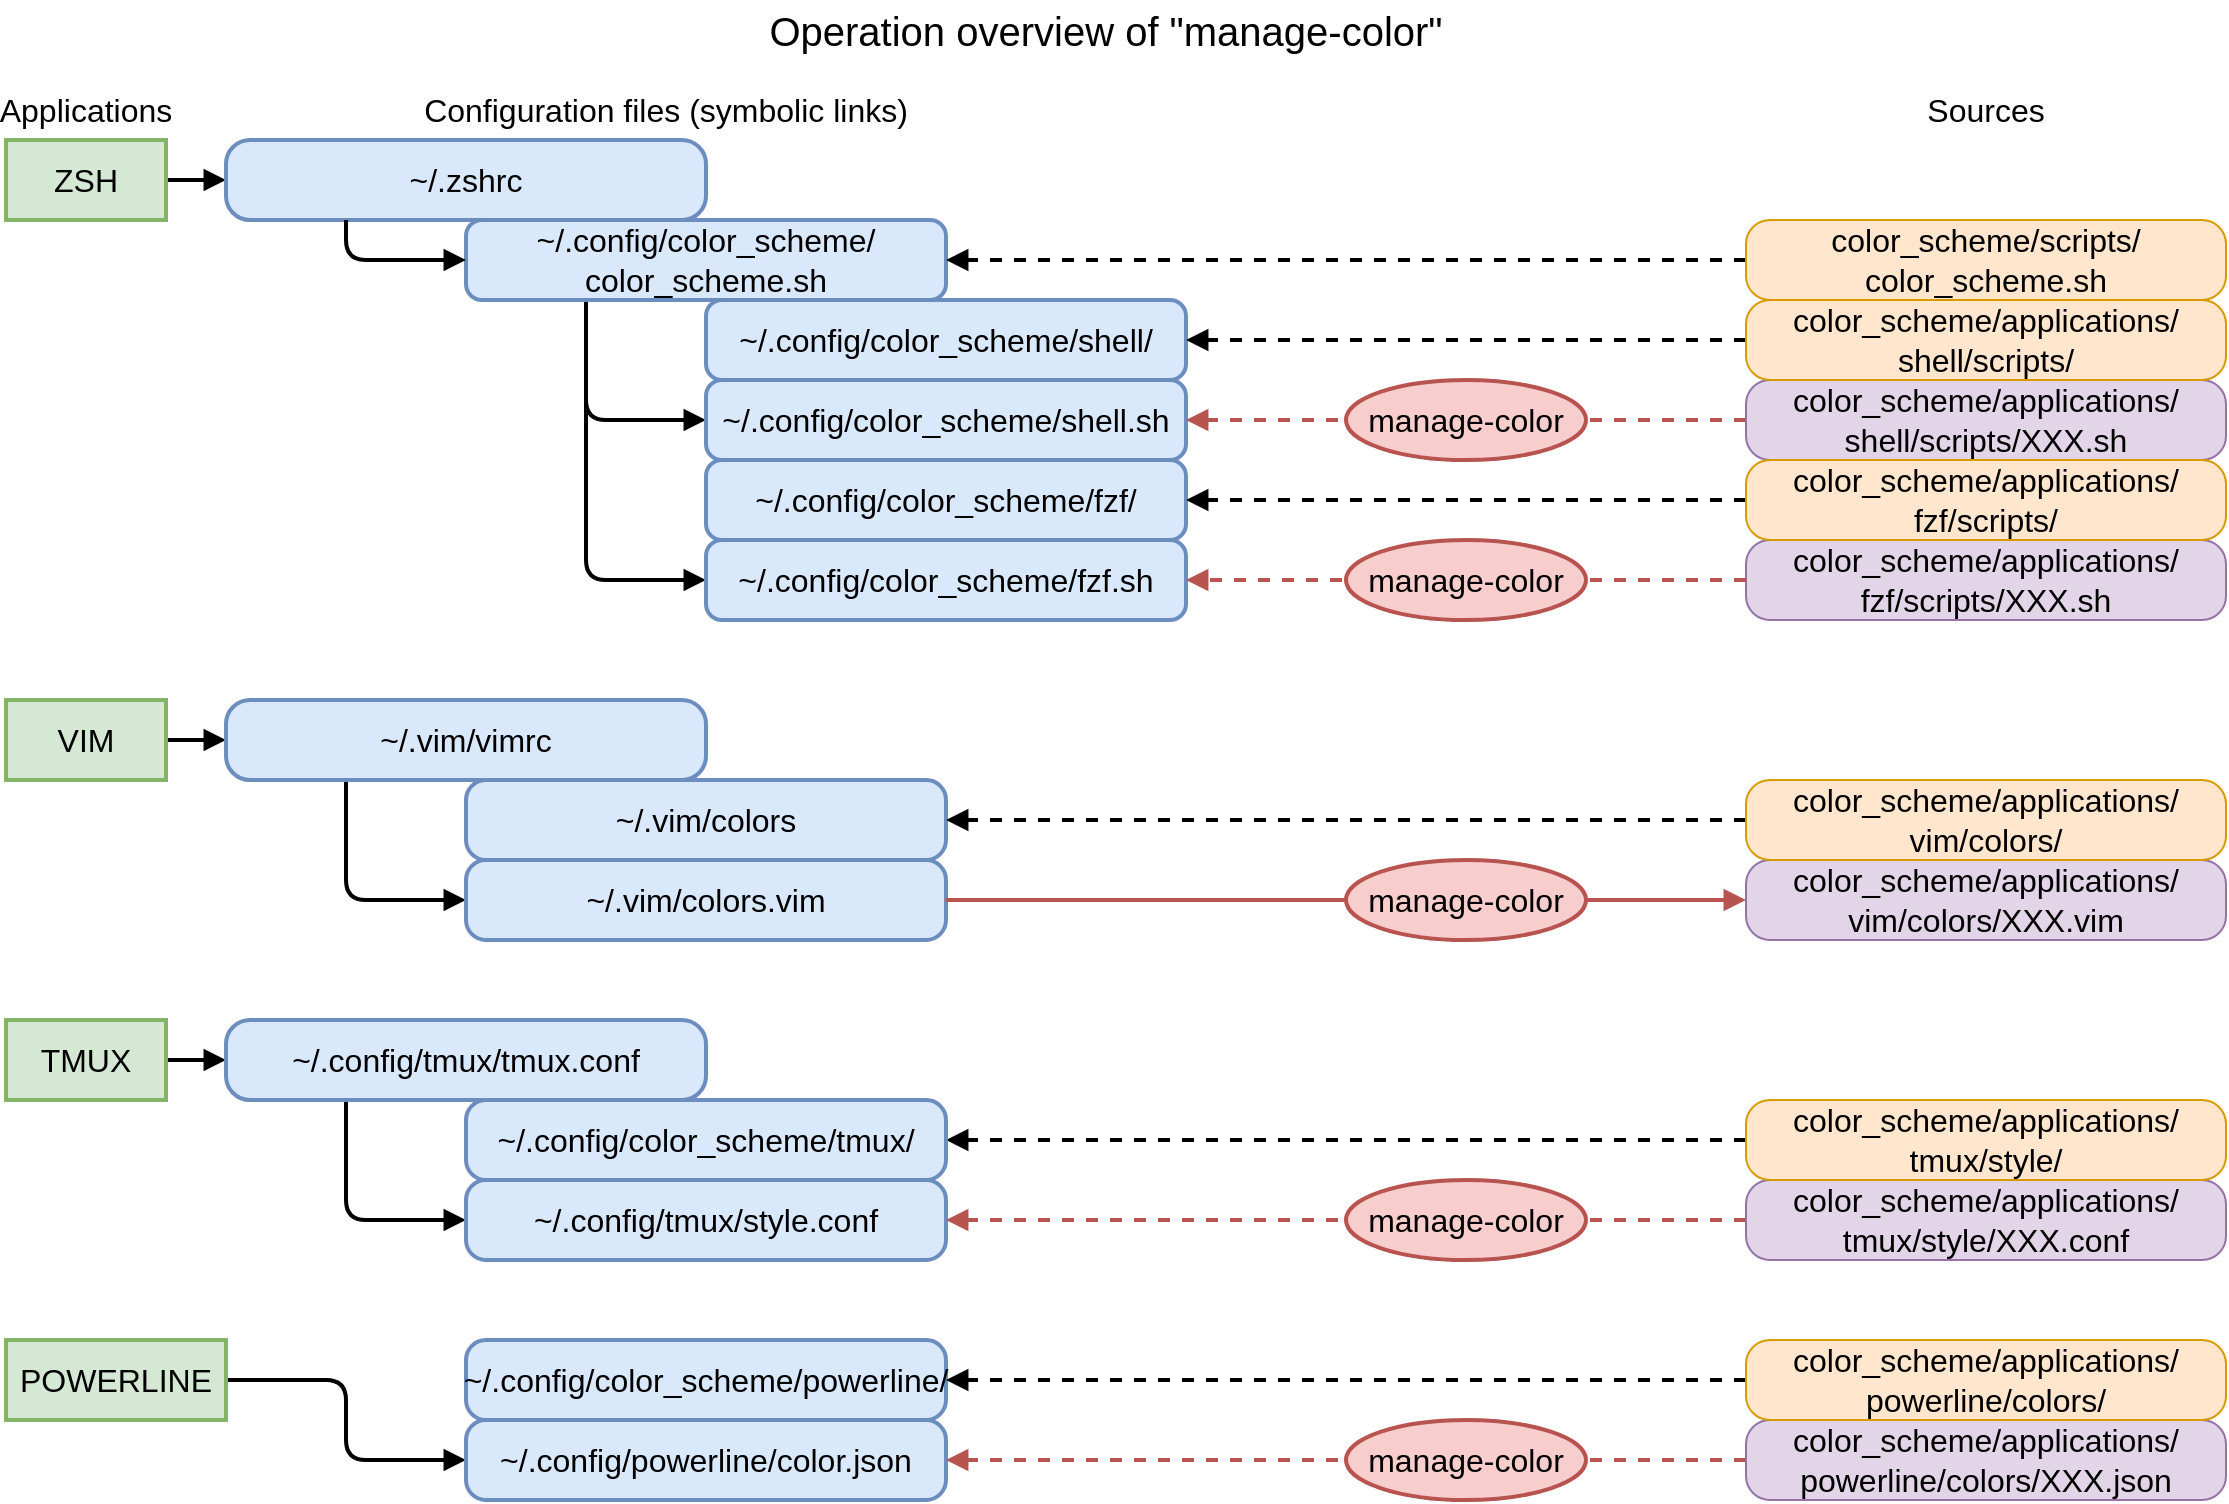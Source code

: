 <mxfile version="15.5.6" type="device"><diagram id="W8UUVqBCVU1PhLZmd4Tl" name="ページ1"><mxGraphModel dx="530" dy="481" grid="1" gridSize="10" guides="1" tooltips="1" connect="1" arrows="1" fold="1" page="1" pageScale="1" pageWidth="827" pageHeight="1169" math="0" shadow="0"><root><mxCell id="0"/><mxCell id="1" parent="0"/><mxCell id="Dofcgx1r0u2JZPhKdHxG-19" style="edgeStyle=orthogonalEdgeStyle;rounded=1;orthogonalLoop=1;jettySize=auto;html=1;exitX=1;exitY=0.5;exitDx=0;exitDy=0;entryX=0;entryY=0.5;entryDx=0;entryDy=0;endArrow=block;endFill=1;strokeWidth=2;" parent="1" source="Dofcgx1r0u2JZPhKdHxG-1" target="Dofcgx1r0u2JZPhKdHxG-2" edge="1"><mxGeometry relative="1" as="geometry"/></mxCell><mxCell id="Dofcgx1r0u2JZPhKdHxG-1" value="ZSH" style="rounded=0;whiteSpace=wrap;html=1;strokeWidth=2;fillColor=#d5e8d4;strokeColor=#82b366;fontSize=16;" parent="1" vertex="1"><mxGeometry x="10" y="80" width="80" height="40" as="geometry"/></mxCell><mxCell id="Dofcgx1r0u2JZPhKdHxG-2" value="~/.zshrc" style="rounded=1;whiteSpace=wrap;html=1;arcSize=30;strokeWidth=2;fillColor=#dae8fc;strokeColor=#6c8ebf;fontSize=16;" parent="1" vertex="1"><mxGeometry x="120" y="80" width="240" height="40" as="geometry"/></mxCell><mxCell id="Dofcgx1r0u2JZPhKdHxG-3" value="Applications" style="text;html=1;strokeColor=none;fillColor=none;align=center;verticalAlign=middle;whiteSpace=wrap;rounded=0;fontSize=16;" parent="1" vertex="1"><mxGeometry x="10" y="50" width="80" height="30" as="geometry"/></mxCell><mxCell id="Dofcgx1r0u2JZPhKdHxG-24" style="edgeStyle=orthogonalEdgeStyle;rounded=1;orthogonalLoop=1;jettySize=auto;html=1;exitX=0.25;exitY=1;exitDx=0;exitDy=0;entryX=0;entryY=0.5;entryDx=0;entryDy=0;endArrow=block;endFill=1;strokeWidth=2;" parent="1" source="Dofcgx1r0u2JZPhKdHxG-10" target="Dofcgx1r0u2JZPhKdHxG-22" edge="1"><mxGeometry relative="1" as="geometry"><mxPoint x="300" y="200" as="sourcePoint"/></mxGeometry></mxCell><mxCell id="Dofcgx1r0u2JZPhKdHxG-25" style="edgeStyle=orthogonalEdgeStyle;rounded=1;orthogonalLoop=1;jettySize=auto;html=1;exitX=0.25;exitY=1;exitDx=0;exitDy=0;entryX=0;entryY=0.5;entryDx=0;entryDy=0;endArrow=block;endFill=1;strokeWidth=2;" parent="1" source="Dofcgx1r0u2JZPhKdHxG-10" target="Dofcgx1r0u2JZPhKdHxG-23" edge="1"><mxGeometry relative="1" as="geometry"><mxPoint x="300" y="200" as="sourcePoint"/><Array as="points"><mxPoint x="300" y="300"/></Array></mxGeometry></mxCell><mxCell id="Dofcgx1r0u2JZPhKdHxG-10" value="~/.config/color_scheme/&lt;br&gt;color_scheme.sh" style="rounded=1;whiteSpace=wrap;html=1;arcSize=20;strokeWidth=2;fillColor=#dae8fc;strokeColor=#6c8ebf;fontSize=16;" parent="1" vertex="1"><mxGeometry x="240" y="120" width="240" height="40" as="geometry"/></mxCell><mxCell id="Dofcgx1r0u2JZPhKdHxG-15" style="edgeStyle=orthogonalEdgeStyle;rounded=1;orthogonalLoop=1;jettySize=auto;html=1;entryX=0;entryY=0.5;entryDx=0;entryDy=0;strokeWidth=2;endArrow=block;endFill=1;exitX=0.25;exitY=1;exitDx=0;exitDy=0;" parent="1" source="Dofcgx1r0u2JZPhKdHxG-2" target="Dofcgx1r0u2JZPhKdHxG-10" edge="1"><mxGeometry relative="1" as="geometry"><mxPoint x="250" y="130" as="sourcePoint"/><mxPoint x="330" y="270" as="targetPoint"/><Array as="points"><mxPoint x="180" y="140"/></Array></mxGeometry></mxCell><mxCell id="Dofcgx1r0u2JZPhKdHxG-20" value="Configuration files (symbolic links)" style="text;html=1;strokeColor=none;fillColor=none;align=center;verticalAlign=middle;whiteSpace=wrap;rounded=0;fontSize=16;" parent="1" vertex="1"><mxGeometry x="200" y="50" width="280" height="30" as="geometry"/></mxCell><mxCell id="Dofcgx1r0u2JZPhKdHxG-114" style="edgeStyle=orthogonalEdgeStyle;rounded=1;orthogonalLoop=1;jettySize=auto;html=1;exitX=1;exitY=0.5;exitDx=0;exitDy=0;entryX=0;entryY=0.5;entryDx=0;entryDy=0;fontSize=12;endArrow=block;endFill=1;strokeWidth=2;" parent="1" source="Dofcgx1r0u2JZPhKdHxG-21" target="Dofcgx1r0u2JZPhKdHxG-28" edge="1"><mxGeometry relative="1" as="geometry"/></mxCell><mxCell id="Dofcgx1r0u2JZPhKdHxG-21" value="VIM" style="rounded=0;whiteSpace=wrap;html=1;strokeWidth=2;fillColor=#d5e8d4;strokeColor=#82b366;fontSize=16;" parent="1" vertex="1"><mxGeometry x="10" y="360" width="80" height="40" as="geometry"/></mxCell><mxCell id="Dofcgx1r0u2JZPhKdHxG-22" value="~/.config/color_scheme/shell.sh" style="rounded=1;whiteSpace=wrap;html=1;arcSize=20;strokeWidth=2;fillColor=#dae8fc;strokeColor=#6c8ebf;fontSize=16;" parent="1" vertex="1"><mxGeometry x="360" y="200" width="240" height="40" as="geometry"/></mxCell><mxCell id="Dofcgx1r0u2JZPhKdHxG-23" value="~/.config/color_scheme/fzf.sh" style="rounded=1;whiteSpace=wrap;html=1;arcSize=20;strokeWidth=2;fillColor=#dae8fc;strokeColor=#6c8ebf;fontSize=16;" parent="1" vertex="1"><mxGeometry x="360" y="280" width="240" height="40" as="geometry"/></mxCell><mxCell id="Dofcgx1r0u2JZPhKdHxG-26" value="Operation overview of &quot;manage-color&quot;" style="text;html=1;strokeColor=none;fillColor=none;align=center;verticalAlign=middle;whiteSpace=wrap;rounded=0;fontSize=20;" parent="1" vertex="1"><mxGeometry x="340" y="10" width="440" height="30" as="geometry"/></mxCell><mxCell id="Dofcgx1r0u2JZPhKdHxG-39" style="edgeStyle=orthogonalEdgeStyle;rounded=1;orthogonalLoop=1;jettySize=auto;html=1;exitX=0.25;exitY=1;exitDx=0;exitDy=0;entryX=0;entryY=0.5;entryDx=0;entryDy=0;fontSize=18;endArrow=block;endFill=1;strokeWidth=2;" parent="1" source="Dofcgx1r0u2JZPhKdHxG-28" target="Dofcgx1r0u2JZPhKdHxG-33" edge="1"><mxGeometry relative="1" as="geometry"/></mxCell><mxCell id="Dofcgx1r0u2JZPhKdHxG-28" value="~/.vim/vimrc" style="rounded=1;whiteSpace=wrap;html=1;arcSize=30;strokeWidth=2;fillColor=#dae8fc;strokeColor=#6c8ebf;fontSize=16;" parent="1" vertex="1"><mxGeometry x="120" y="360" width="240" height="40" as="geometry"/></mxCell><mxCell id="Dofcgx1r0u2JZPhKdHxG-33" value="~/.vim/colors.vim" style="rounded=1;whiteSpace=wrap;html=1;arcSize=25;strokeWidth=2;fillColor=#dae8fc;strokeColor=#6c8ebf;fontSize=16;" parent="1" vertex="1"><mxGeometry x="240" y="440" width="240" height="40" as="geometry"/></mxCell><mxCell id="Dofcgx1r0u2JZPhKdHxG-67" style="edgeStyle=orthogonalEdgeStyle;rounded=1;orthogonalLoop=1;jettySize=auto;html=1;exitX=0;exitY=0.5;exitDx=0;exitDy=0;entryX=1;entryY=0.5;entryDx=0;entryDy=0;fontSize=12;endArrow=none;endFill=0;strokeWidth=2;fillColor=#f8cecc;strokeColor=#b85450;startArrow=block;startFill=1;" parent="1" source="Dofcgx1r0u2JZPhKdHxG-35" target="Dofcgx1r0u2JZPhKdHxG-33" edge="1"><mxGeometry relative="1" as="geometry"><mxPoint x="840" y="820" as="sourcePoint"/></mxGeometry></mxCell><mxCell id="Dofcgx1r0u2JZPhKdHxG-35" value="color_scheme/applications/&lt;br style=&quot;font-size: 16px;&quot;&gt;vim/colors/XXX.vim" style="rounded=1;whiteSpace=wrap;html=1;arcSize=30;fillColor=#e1d5e7;strokeColor=#9673a6;fontSize=16;" parent="1" vertex="1"><mxGeometry x="880" y="440" width="240" height="40" as="geometry"/></mxCell><mxCell id="Dofcgx1r0u2JZPhKdHxG-42" value="manage-color" style="ellipse;whiteSpace=wrap;html=1;fontSize=16;strokeWidth=2;fillColor=#f8cecc;strokeColor=#b85450;" parent="1" vertex="1"><mxGeometry x="680" y="440" width="120" height="40" as="geometry"/></mxCell><mxCell id="Dofcgx1r0u2JZPhKdHxG-63" style="edgeStyle=orthogonalEdgeStyle;rounded=1;orthogonalLoop=1;jettySize=auto;html=1;exitX=0;exitY=0.5;exitDx=0;exitDy=0;entryX=1;entryY=0.5;entryDx=0;entryDy=0;fontSize=12;endArrow=block;endFill=1;strokeWidth=2;dashed=1;fillColor=#f8cecc;strokeColor=#b85450;" parent="1" source="Dofcgx1r0u2JZPhKdHxG-43" target="Dofcgx1r0u2JZPhKdHxG-22" edge="1"><mxGeometry relative="1" as="geometry"><Array as="points"><mxPoint x="780" y="220"/><mxPoint x="780" y="220"/></Array></mxGeometry></mxCell><mxCell id="Dofcgx1r0u2JZPhKdHxG-43" value="color_scheme/applications/&lt;br style=&quot;font-size: 16px;&quot;&gt;shell/scripts/XXX.sh" style="rounded=1;whiteSpace=wrap;html=1;arcSize=30;fillColor=#e1d5e7;strokeColor=#9673a6;fontSize=16;" parent="1" vertex="1"><mxGeometry x="880" y="200" width="240" height="40" as="geometry"/></mxCell><mxCell id="Dofcgx1r0u2JZPhKdHxG-64" style="edgeStyle=orthogonalEdgeStyle;rounded=1;orthogonalLoop=1;jettySize=auto;html=1;exitX=0;exitY=0.5;exitDx=0;exitDy=0;entryX=1;entryY=0.5;entryDx=0;entryDy=0;fontSize=12;endArrow=block;endFill=1;strokeWidth=2;dashed=1;fillColor=#f8cecc;strokeColor=#b85450;startArrow=none;" parent="1" source="Dofcgx1r0u2JZPhKdHxG-41" target="Dofcgx1r0u2JZPhKdHxG-23" edge="1"><mxGeometry relative="1" as="geometry"><Array as="points"><mxPoint x="780" y="300"/></Array></mxGeometry></mxCell><mxCell id="Dofcgx1r0u2JZPhKdHxG-44" value="color_scheme/applications/&lt;br style=&quot;font-size: 16px;&quot;&gt;fzf/scripts/XXX.sh" style="rounded=1;whiteSpace=wrap;html=1;arcSize=30;fillColor=#e1d5e7;strokeColor=#9673a6;fontSize=16;" parent="1" vertex="1"><mxGeometry x="880" y="280" width="240" height="40" as="geometry"/></mxCell><mxCell id="Dofcgx1r0u2JZPhKdHxG-115" style="edgeStyle=orthogonalEdgeStyle;rounded=1;orthogonalLoop=1;jettySize=auto;html=1;exitX=1;exitY=0.5;exitDx=0;exitDy=0;entryX=0;entryY=0.5;entryDx=0;entryDy=0;fontSize=12;endArrow=block;endFill=1;strokeWidth=2;" parent="1" source="Dofcgx1r0u2JZPhKdHxG-45" target="Dofcgx1r0u2JZPhKdHxG-46" edge="1"><mxGeometry relative="1" as="geometry"/></mxCell><mxCell id="Dofcgx1r0u2JZPhKdHxG-45" value="TMUX" style="rounded=0;whiteSpace=wrap;html=1;strokeWidth=2;fillColor=#d5e8d4;strokeColor=#82b366;fontSize=16;" parent="1" vertex="1"><mxGeometry x="10" y="520" width="80" height="40" as="geometry"/></mxCell><mxCell id="Dofcgx1r0u2JZPhKdHxG-118" style="edgeStyle=orthogonalEdgeStyle;rounded=1;orthogonalLoop=1;jettySize=auto;html=1;exitX=0.25;exitY=1;exitDx=0;exitDy=0;entryX=0;entryY=0.5;entryDx=0;entryDy=0;fontSize=12;endArrow=block;endFill=1;strokeWidth=2;" parent="1" source="Dofcgx1r0u2JZPhKdHxG-46" target="Dofcgx1r0u2JZPhKdHxG-81" edge="1"><mxGeometry relative="1" as="geometry"/></mxCell><mxCell id="Dofcgx1r0u2JZPhKdHxG-46" value="~/.config/tmux/tmux.conf" style="rounded=1;whiteSpace=wrap;html=1;arcSize=30;strokeWidth=2;fillColor=#dae8fc;strokeColor=#6c8ebf;fontSize=16;" parent="1" vertex="1"><mxGeometry x="120" y="520" width="240" height="40" as="geometry"/></mxCell><mxCell id="Dofcgx1r0u2JZPhKdHxG-62" style="edgeStyle=orthogonalEdgeStyle;rounded=1;orthogonalLoop=1;jettySize=auto;html=1;exitX=0;exitY=0.5;exitDx=0;exitDy=0;fontSize=12;endArrow=block;endFill=1;strokeWidth=2;dashed=1;" parent="1" source="Dofcgx1r0u2JZPhKdHxG-55" target="Dofcgx1r0u2JZPhKdHxG-10" edge="1"><mxGeometry relative="1" as="geometry"/></mxCell><mxCell id="Dofcgx1r0u2JZPhKdHxG-55" value="color_scheme/scripts/&lt;br style=&quot;font-size: 16px;&quot;&gt;color_scheme.sh" style="rounded=1;whiteSpace=wrap;html=1;arcSize=30;fillColor=#ffe6cc;strokeColor=#d79b00;fontSize=16;" parent="1" vertex="1"><mxGeometry x="880" y="120" width="240" height="40" as="geometry"/></mxCell><mxCell id="Dofcgx1r0u2JZPhKdHxG-40" value="manage-color" style="ellipse;whiteSpace=wrap;html=1;fontSize=16;strokeWidth=2;fillColor=#f8cecc;strokeColor=#b85450;" parent="1" vertex="1"><mxGeometry x="680" y="200" width="120" height="40" as="geometry"/></mxCell><mxCell id="Dofcgx1r0u2JZPhKdHxG-81" value="~/.config/tmux/style.conf" style="rounded=1;whiteSpace=wrap;html=1;arcSize=25;strokeWidth=2;fillColor=#dae8fc;strokeColor=#6c8ebf;fontSize=16;" parent="1" vertex="1"><mxGeometry x="240" y="600" width="240" height="40" as="geometry"/></mxCell><mxCell id="Dofcgx1r0u2JZPhKdHxG-103" style="edgeStyle=orthogonalEdgeStyle;rounded=1;orthogonalLoop=1;jettySize=auto;html=1;exitX=0;exitY=0.5;exitDx=0;exitDy=0;entryX=1;entryY=0.5;entryDx=0;entryDy=0;fontSize=16;endArrow=block;endFill=1;strokeWidth=2;dashed=1;fillColor=#f8cecc;strokeColor=#b85450;" parent="1" source="Dofcgx1r0u2JZPhKdHxG-97" target="Dofcgx1r0u2JZPhKdHxG-81" edge="1"><mxGeometry relative="1" as="geometry"/></mxCell><mxCell id="Dofcgx1r0u2JZPhKdHxG-97" value="color_scheme/applications/&lt;br style=&quot;font-size: 16px;&quot;&gt;tmux/style/XXX.conf" style="rounded=1;whiteSpace=wrap;html=1;arcSize=30;fillColor=#e1d5e7;strokeColor=#9673a6;fontSize=16;" parent="1" vertex="1"><mxGeometry x="880" y="600" width="240" height="40" as="geometry"/></mxCell><mxCell id="Dofcgx1r0u2JZPhKdHxG-104" value="manage-color" style="ellipse;whiteSpace=wrap;html=1;fontSize=16;strokeWidth=2;fillColor=#f8cecc;strokeColor=#b85450;" parent="1" vertex="1"><mxGeometry x="680" y="600" width="120" height="40" as="geometry"/></mxCell><mxCell id="Dofcgx1r0u2JZPhKdHxG-126" style="edgeStyle=orthogonalEdgeStyle;rounded=1;orthogonalLoop=1;jettySize=auto;html=1;exitX=1;exitY=0.5;exitDx=0;exitDy=0;entryX=0;entryY=0.5;entryDx=0;entryDy=0;fontSize=12;endArrow=block;endFill=1;strokeWidth=2;" parent="1" source="Dofcgx1r0u2JZPhKdHxG-113" target="Dofcgx1r0u2JZPhKdHxG-120" edge="1"><mxGeometry relative="1" as="geometry"/></mxCell><mxCell id="Dofcgx1r0u2JZPhKdHxG-113" value="POWERLINE" style="rounded=0;whiteSpace=wrap;html=1;strokeWidth=2;fillColor=#d5e8d4;strokeColor=#82b366;fontSize=16;" parent="1" vertex="1"><mxGeometry x="10" y="680" width="110" height="40" as="geometry"/></mxCell><mxCell id="Dofcgx1r0u2JZPhKdHxG-120" value="~/.config/powerline/color.json" style="rounded=1;whiteSpace=wrap;html=1;arcSize=25;strokeWidth=2;fillColor=#dae8fc;strokeColor=#6c8ebf;fontSize=16;" parent="1" vertex="1"><mxGeometry x="240" y="720" width="240" height="40" as="geometry"/></mxCell><mxCell id="Dofcgx1r0u2JZPhKdHxG-133" style="edgeStyle=orthogonalEdgeStyle;rounded=1;orthogonalLoop=1;jettySize=auto;html=1;exitX=0;exitY=0.5;exitDx=0;exitDy=0;entryX=1;entryY=0.5;entryDx=0;entryDy=0;fontSize=12;endArrow=block;endFill=1;strokeWidth=2;dashed=1;fillColor=#f8cecc;strokeColor=#b85450;" parent="1" source="Dofcgx1r0u2JZPhKdHxG-122" target="Dofcgx1r0u2JZPhKdHxG-120" edge="1"><mxGeometry relative="1" as="geometry"/></mxCell><mxCell id="Dofcgx1r0u2JZPhKdHxG-122" value="color_scheme/applications/&lt;br style=&quot;font-size: 16px&quot;&gt;powerline/colors/XXX.json" style="rounded=1;whiteSpace=wrap;html=1;arcSize=30;fillColor=#e1d5e7;strokeColor=#9673a6;fontSize=16;" parent="1" vertex="1"><mxGeometry x="880" y="720" width="240" height="40" as="geometry"/></mxCell><mxCell id="Dofcgx1r0u2JZPhKdHxG-121" value="manage-color" style="ellipse;whiteSpace=wrap;html=1;fontSize=16;strokeWidth=2;fillColor=#f8cecc;strokeColor=#b85450;" parent="1" vertex="1"><mxGeometry x="680" y="720" width="120" height="40" as="geometry"/></mxCell><mxCell id="u4MTWutTrNZgBM2eUGOs-1" value="~/.config/color_scheme/shell/" style="rounded=1;whiteSpace=wrap;html=1;arcSize=20;strokeWidth=2;fillColor=#dae8fc;strokeColor=#6c8ebf;fontSize=16;" parent="1" vertex="1"><mxGeometry x="360" y="160" width="240" height="40" as="geometry"/></mxCell><mxCell id="u4MTWutTrNZgBM2eUGOs-3" style="edgeStyle=orthogonalEdgeStyle;rounded=0;orthogonalLoop=1;jettySize=auto;html=1;exitX=0;exitY=0.5;exitDx=0;exitDy=0;entryX=1;entryY=0.5;entryDx=0;entryDy=0;strokeWidth=2;dashed=1;endArrow=block;endFill=1;" parent="1" source="u4MTWutTrNZgBM2eUGOs-2" target="u4MTWutTrNZgBM2eUGOs-1" edge="1"><mxGeometry relative="1" as="geometry"/></mxCell><mxCell id="u4MTWutTrNZgBM2eUGOs-2" value="color_scheme/applications/&lt;br style=&quot;font-size: 16px&quot;&gt;shell/scripts/" style="rounded=1;whiteSpace=wrap;html=1;arcSize=30;fillColor=#ffe6cc;strokeColor=#d79b00;fontSize=16;" parent="1" vertex="1"><mxGeometry x="880" y="160" width="240" height="40" as="geometry"/></mxCell><mxCell id="u4MTWutTrNZgBM2eUGOs-4" value="~/.config/color_scheme/fzf/" style="rounded=1;whiteSpace=wrap;html=1;arcSize=20;strokeWidth=2;fillColor=#dae8fc;strokeColor=#6c8ebf;fontSize=16;" parent="1" vertex="1"><mxGeometry x="360" y="240" width="240" height="40" as="geometry"/></mxCell><mxCell id="u4MTWutTrNZgBM2eUGOs-6" style="edgeStyle=orthogonalEdgeStyle;rounded=0;orthogonalLoop=1;jettySize=auto;html=1;entryX=1;entryY=0.5;entryDx=0;entryDy=0;dashed=1;endArrow=block;endFill=1;strokeWidth=2;exitX=0;exitY=0.5;exitDx=0;exitDy=0;" parent="1" source="u4MTWutTrNZgBM2eUGOs-5" target="u4MTWutTrNZgBM2eUGOs-4" edge="1"><mxGeometry relative="1" as="geometry"><mxPoint x="840" y="250" as="sourcePoint"/></mxGeometry></mxCell><mxCell id="u4MTWutTrNZgBM2eUGOs-5" value="color_scheme/applications/&lt;br style=&quot;font-size: 16px&quot;&gt;fzf/scripts/" style="rounded=1;whiteSpace=wrap;html=1;arcSize=30;fillColor=#ffe6cc;strokeColor=#d79b00;fontSize=16;" parent="1" vertex="1"><mxGeometry x="880" y="240" width="240" height="40" as="geometry"/></mxCell><mxCell id="u4MTWutTrNZgBM2eUGOs-9" value="~/.vim/colors" style="rounded=1;whiteSpace=wrap;html=1;arcSize=25;strokeWidth=2;fillColor=#dae8fc;strokeColor=#6c8ebf;fontSize=16;" parent="1" vertex="1"><mxGeometry x="240" y="400" width="240" height="40" as="geometry"/></mxCell><mxCell id="u4MTWutTrNZgBM2eUGOs-12" style="edgeStyle=orthogonalEdgeStyle;rounded=1;orthogonalLoop=1;jettySize=auto;html=1;exitX=0;exitY=0.5;exitDx=0;exitDy=0;entryX=1;entryY=0.5;entryDx=0;entryDy=0;dashed=1;endArrow=block;endFill=1;strokeWidth=2;" parent="1" source="u4MTWutTrNZgBM2eUGOs-10" target="u4MTWutTrNZgBM2eUGOs-9" edge="1"><mxGeometry relative="1" as="geometry"/></mxCell><mxCell id="u4MTWutTrNZgBM2eUGOs-10" value="color_scheme/applications/&lt;br style=&quot;font-size: 16px&quot;&gt;vim/colors/" style="rounded=1;whiteSpace=wrap;html=1;arcSize=30;fillColor=#ffe6cc;strokeColor=#d79b00;fontSize=16;" parent="1" vertex="1"><mxGeometry x="880" y="400" width="240" height="40" as="geometry"/></mxCell><mxCell id="u4MTWutTrNZgBM2eUGOs-11" value="" style="edgeStyle=orthogonalEdgeStyle;rounded=1;orthogonalLoop=1;jettySize=auto;html=1;exitX=0;exitY=0.5;exitDx=0;exitDy=0;entryX=1;entryY=0.5;entryDx=0;entryDy=0;fontSize=12;endArrow=none;endFill=1;strokeWidth=2;dashed=1;fillColor=#f8cecc;strokeColor=#b85450;" parent="1" source="Dofcgx1r0u2JZPhKdHxG-44" target="Dofcgx1r0u2JZPhKdHxG-41" edge="1"><mxGeometry relative="1" as="geometry"><mxPoint x="880" y="300" as="sourcePoint"/><mxPoint x="600" y="300" as="targetPoint"/><Array as="points"><mxPoint x="780" y="300"/></Array></mxGeometry></mxCell><mxCell id="Dofcgx1r0u2JZPhKdHxG-41" value="manage-color" style="ellipse;whiteSpace=wrap;html=1;fontSize=16;strokeWidth=2;fillColor=#f8cecc;strokeColor=#b85450;" parent="1" vertex="1"><mxGeometry x="680" y="280" width="120" height="40" as="geometry"/></mxCell><mxCell id="u4MTWutTrNZgBM2eUGOs-15" style="edgeStyle=orthogonalEdgeStyle;rounded=1;orthogonalLoop=1;jettySize=auto;html=1;exitX=0;exitY=0.5;exitDx=0;exitDy=0;entryX=1;entryY=0.5;entryDx=0;entryDy=0;dashed=1;endArrow=block;endFill=1;strokeWidth=2;" parent="1" source="u4MTWutTrNZgBM2eUGOs-13" target="u4MTWutTrNZgBM2eUGOs-14" edge="1"><mxGeometry relative="1" as="geometry"/></mxCell><mxCell id="u4MTWutTrNZgBM2eUGOs-13" value="color_scheme/applications/&lt;br style=&quot;font-size: 16px&quot;&gt;tmux/style/" style="rounded=1;whiteSpace=wrap;html=1;arcSize=30;fillColor=#ffe6cc;strokeColor=#d79b00;fontSize=16;" parent="1" vertex="1"><mxGeometry x="880" y="560" width="240" height="40" as="geometry"/></mxCell><mxCell id="u4MTWutTrNZgBM2eUGOs-14" value="~/.config/color_scheme/tmux/" style="rounded=1;whiteSpace=wrap;html=1;arcSize=25;strokeWidth=2;fillColor=#dae8fc;strokeColor=#6c8ebf;fontSize=16;" parent="1" vertex="1"><mxGeometry x="240" y="560" width="240" height="40" as="geometry"/></mxCell><mxCell id="u4MTWutTrNZgBM2eUGOs-16" value="~/.config/color_scheme/powerline/" style="rounded=1;whiteSpace=wrap;html=1;arcSize=25;strokeWidth=2;fillColor=#dae8fc;strokeColor=#6c8ebf;fontSize=16;" parent="1" vertex="1"><mxGeometry x="240" y="680" width="240" height="40" as="geometry"/></mxCell><mxCell id="u4MTWutTrNZgBM2eUGOs-18" style="edgeStyle=orthogonalEdgeStyle;rounded=1;orthogonalLoop=1;jettySize=auto;html=1;exitX=0;exitY=0.5;exitDx=0;exitDy=0;dashed=1;endArrow=block;endFill=1;strokeWidth=2;" parent="1" source="u4MTWutTrNZgBM2eUGOs-17" target="u4MTWutTrNZgBM2eUGOs-16" edge="1"><mxGeometry relative="1" as="geometry"/></mxCell><mxCell id="u4MTWutTrNZgBM2eUGOs-17" value="color_scheme/applications/&lt;br style=&quot;font-size: 16px&quot;&gt;powerline/colors/" style="rounded=1;whiteSpace=wrap;html=1;arcSize=30;fillColor=#ffe6cc;strokeColor=#d79b00;fontSize=16;" parent="1" vertex="1"><mxGeometry x="880" y="680" width="240" height="40" as="geometry"/></mxCell><mxCell id="evQXlEYLcwYnYH5J9wY6-1" value="Sources" style="text;html=1;strokeColor=none;fillColor=none;align=center;verticalAlign=middle;whiteSpace=wrap;rounded=0;fontSize=16;" parent="1" vertex="1"><mxGeometry x="880" y="50" width="240" height="30" as="geometry"/></mxCell></root></mxGraphModel></diagram></mxfile>